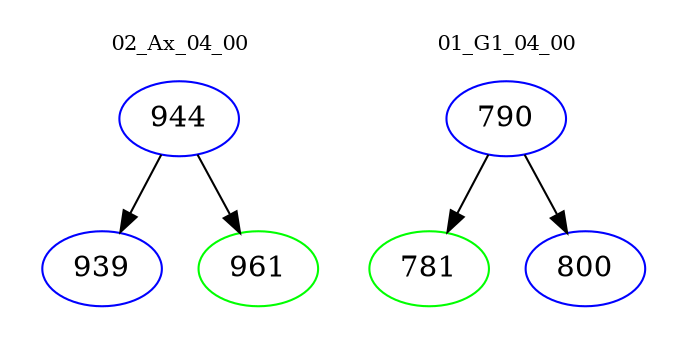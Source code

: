 digraph{
subgraph cluster_0 {
color = white
label = "02_Ax_04_00";
fontsize=10;
T0_944 [label="944", color="blue"]
T0_944 -> T0_939 [color="black"]
T0_939 [label="939", color="blue"]
T0_944 -> T0_961 [color="black"]
T0_961 [label="961", color="green"]
}
subgraph cluster_1 {
color = white
label = "01_G1_04_00";
fontsize=10;
T1_790 [label="790", color="blue"]
T1_790 -> T1_781 [color="black"]
T1_781 [label="781", color="green"]
T1_790 -> T1_800 [color="black"]
T1_800 [label="800", color="blue"]
}
}
